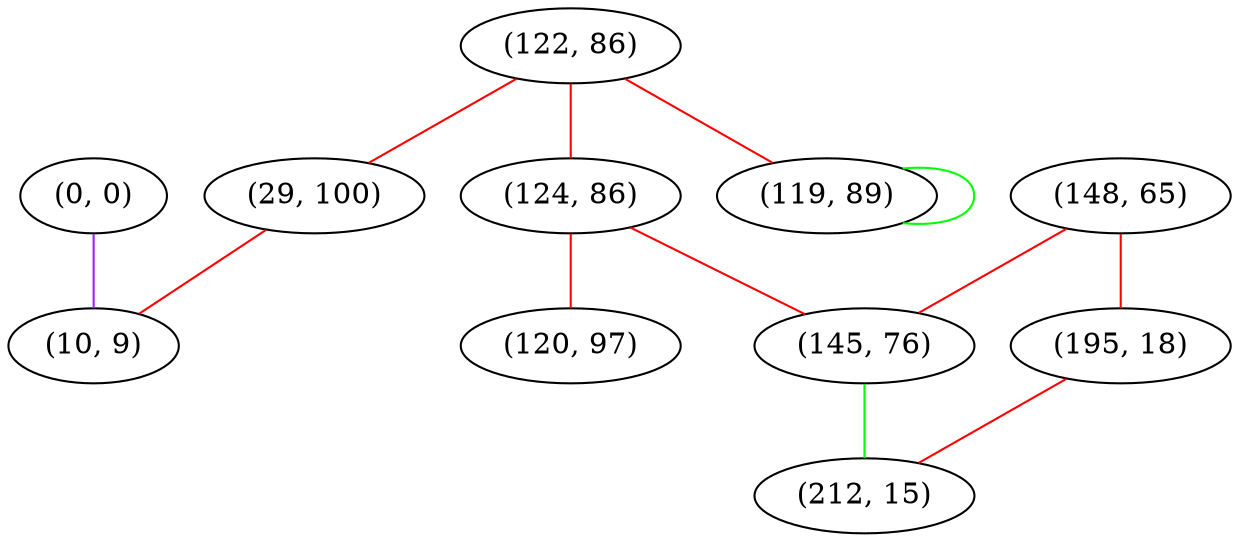 graph "" {
"(0, 0)";
"(122, 86)";
"(148, 65)";
"(124, 86)";
"(195, 18)";
"(145, 76)";
"(120, 97)";
"(29, 100)";
"(212, 15)";
"(10, 9)";
"(119, 89)";
"(0, 0)" -- "(10, 9)"  [color=purple, key=0, weight=4];
"(122, 86)" -- "(29, 100)"  [color=red, key=0, weight=1];
"(122, 86)" -- "(124, 86)"  [color=red, key=0, weight=1];
"(122, 86)" -- "(119, 89)"  [color=red, key=0, weight=1];
"(148, 65)" -- "(195, 18)"  [color=red, key=0, weight=1];
"(148, 65)" -- "(145, 76)"  [color=red, key=0, weight=1];
"(124, 86)" -- "(120, 97)"  [color=red, key=0, weight=1];
"(124, 86)" -- "(145, 76)"  [color=red, key=0, weight=1];
"(195, 18)" -- "(212, 15)"  [color=red, key=0, weight=1];
"(145, 76)" -- "(212, 15)"  [color=green, key=0, weight=2];
"(29, 100)" -- "(10, 9)"  [color=red, key=0, weight=1];
"(119, 89)" -- "(119, 89)"  [color=green, key=0, weight=2];
}
